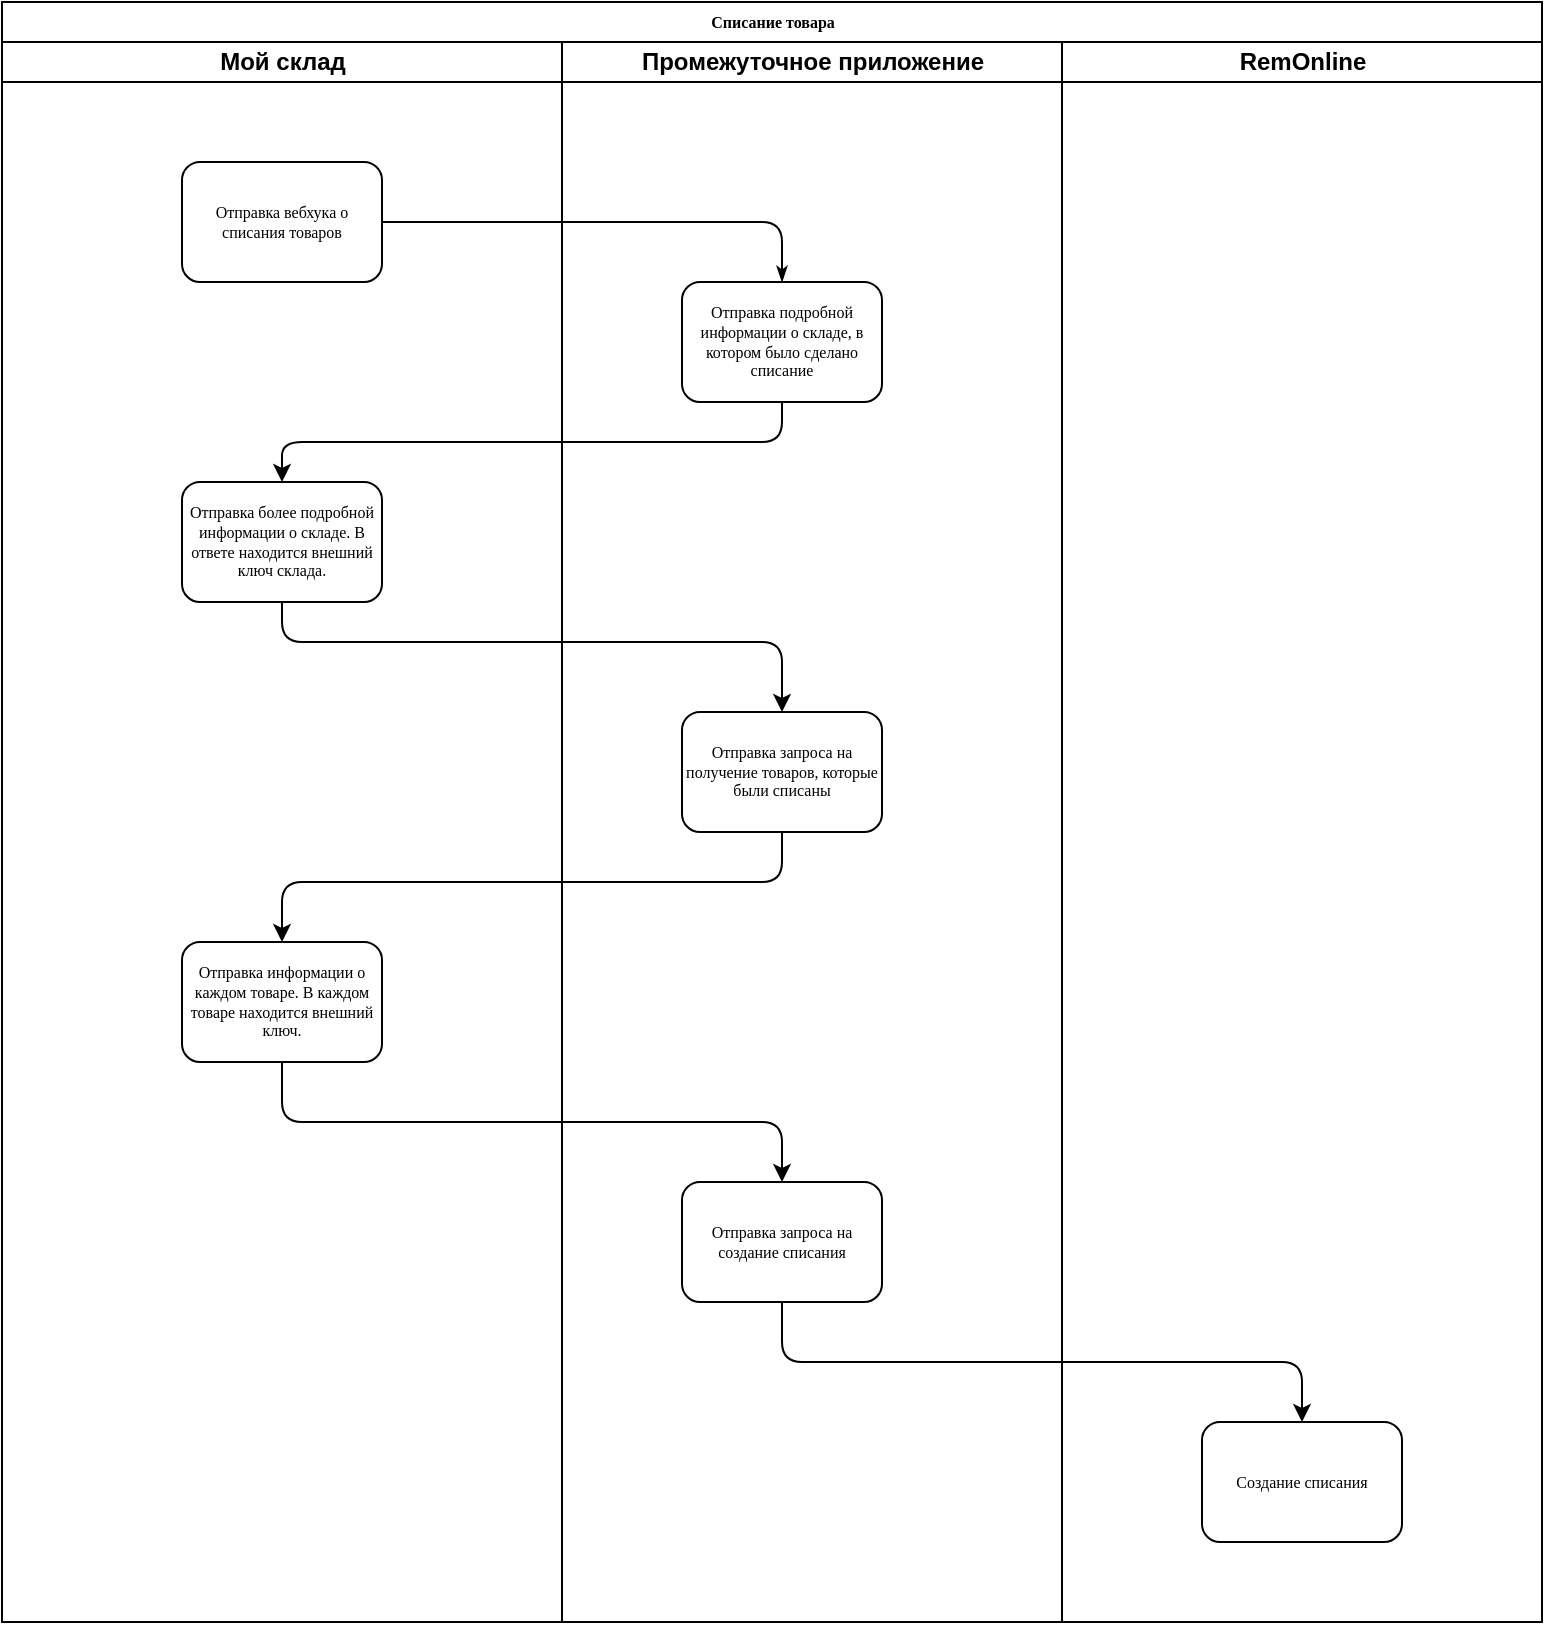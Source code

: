 <mxfile version="24.0.1" type="github">
  <diagram name="Page-1" id="74e2e168-ea6b-b213-b513-2b3c1d86103e">
    <mxGraphModel dx="1687" dy="931" grid="1" gridSize="10" guides="1" tooltips="1" connect="1" arrows="1" fold="1" page="1" pageScale="1" pageWidth="1100" pageHeight="850" background="none" math="0" shadow="0">
      <root>
        <mxCell id="0" />
        <mxCell id="1" parent="0" />
        <mxCell id="77e6c97f196da883-1" value="Списание товара" style="swimlane;html=1;childLayout=stackLayout;startSize=20;rounded=0;shadow=0;labelBackgroundColor=none;strokeWidth=1;fontFamily=Verdana;fontSize=8;align=center;" parent="1" vertex="1">
          <mxGeometry x="70" y="40" width="770" height="810" as="geometry" />
        </mxCell>
        <mxCell id="77e6c97f196da883-2" value="Мой склад" style="swimlane;html=1;startSize=20;" parent="77e6c97f196da883-1" vertex="1">
          <mxGeometry y="20" width="280" height="790" as="geometry" />
        </mxCell>
        <mxCell id="77e6c97f196da883-8" value="Отправка вебхука о списания товаров" style="rounded=1;whiteSpace=wrap;html=1;shadow=0;labelBackgroundColor=none;strokeWidth=1;fontFamily=Verdana;fontSize=8;align=center;" parent="77e6c97f196da883-2" vertex="1">
          <mxGeometry x="90" y="60" width="100" height="60" as="geometry" />
        </mxCell>
        <mxCell id="U5dfH9pMYH2o04o5G3TS-7" value="Отправка более подробной информации о складе. В ответе находится внешний ключ склада." style="rounded=1;whiteSpace=wrap;html=1;shadow=0;labelBackgroundColor=none;strokeWidth=1;fontFamily=Verdana;fontSize=8;align=center;" parent="77e6c97f196da883-2" vertex="1">
          <mxGeometry x="90" y="220" width="100" height="60" as="geometry" />
        </mxCell>
        <mxCell id="YJ_oUNHdkl-2pwGCTo_I-2" value="Отправка информации о каждом товаре. В каждом товаре находится внешний ключ." style="rounded=1;whiteSpace=wrap;html=1;shadow=0;labelBackgroundColor=none;strokeWidth=1;fontFamily=Verdana;fontSize=8;align=center;" vertex="1" parent="77e6c97f196da883-2">
          <mxGeometry x="90" y="450" width="100" height="60" as="geometry" />
        </mxCell>
        <mxCell id="77e6c97f196da883-26" style="edgeStyle=orthogonalEdgeStyle;rounded=1;html=1;labelBackgroundColor=none;startArrow=none;startFill=0;startSize=5;endArrow=classicThin;endFill=1;endSize=5;jettySize=auto;orthogonalLoop=1;strokeWidth=1;fontFamily=Verdana;fontSize=8;entryX=0.5;entryY=0;entryDx=0;entryDy=0;" parent="77e6c97f196da883-1" source="77e6c97f196da883-8" target="YJ_oUNHdkl-2pwGCTo_I-1" edge="1">
          <mxGeometry relative="1" as="geometry">
            <mxPoint x="490.0" y="190" as="targetPoint" />
          </mxGeometry>
        </mxCell>
        <mxCell id="77e6c97f196da883-3" value="Промежуточное приложение" style="swimlane;html=1;startSize=20;" parent="77e6c97f196da883-1" vertex="1">
          <mxGeometry x="280" y="20" width="250" height="790" as="geometry" />
        </mxCell>
        <mxCell id="77e6c97f196da883-10" value="Отправка запроса на получение товаров, которые были списаны" style="rounded=1;whiteSpace=wrap;html=1;shadow=0;labelBackgroundColor=none;strokeWidth=1;fontFamily=Verdana;fontSize=8;align=center;" parent="77e6c97f196da883-3" vertex="1">
          <mxGeometry x="60" y="335" width="100" height="60" as="geometry" />
        </mxCell>
        <mxCell id="YJ_oUNHdkl-2pwGCTo_I-1" value="Отправка подробной информации о складе, в котором было сделано списание" style="rounded=1;whiteSpace=wrap;html=1;shadow=0;labelBackgroundColor=none;strokeWidth=1;fontFamily=Verdana;fontSize=8;align=center;" vertex="1" parent="77e6c97f196da883-3">
          <mxGeometry x="60" y="120" width="100" height="60" as="geometry" />
        </mxCell>
        <mxCell id="YJ_oUNHdkl-2pwGCTo_I-4" value="Отправка запроса на создание списания" style="rounded=1;whiteSpace=wrap;html=1;shadow=0;labelBackgroundColor=none;strokeWidth=1;fontFamily=Verdana;fontSize=8;align=center;" vertex="1" parent="77e6c97f196da883-3">
          <mxGeometry x="60" y="570" width="100" height="60" as="geometry" />
        </mxCell>
        <mxCell id="77e6c97f196da883-4" value="RemOnline" style="swimlane;html=1;startSize=20;" parent="77e6c97f196da883-1" vertex="1">
          <mxGeometry x="530" y="20" width="240" height="790" as="geometry" />
        </mxCell>
        <mxCell id="YJ_oUNHdkl-2pwGCTo_I-6" value="Создание списания" style="rounded=1;whiteSpace=wrap;html=1;shadow=0;labelBackgroundColor=none;strokeWidth=1;fontFamily=Verdana;fontSize=8;align=center;" vertex="1" parent="77e6c97f196da883-4">
          <mxGeometry x="70" y="690" width="100" height="60" as="geometry" />
        </mxCell>
        <mxCell id="U5dfH9pMYH2o04o5G3TS-9" value="" style="endArrow=classic;html=1;rounded=1;exitX=0.5;exitY=1;exitDx=0;exitDy=0;entryX=0.5;entryY=0;entryDx=0;entryDy=0;edgeStyle=orthogonalEdgeStyle;curved=0;" parent="77e6c97f196da883-1" source="YJ_oUNHdkl-2pwGCTo_I-1" target="U5dfH9pMYH2o04o5G3TS-7" edge="1">
          <mxGeometry width="50" height="50" relative="1" as="geometry">
            <mxPoint x="490.0" y="250.0" as="sourcePoint" />
            <mxPoint x="450" y="400" as="targetPoint" />
            <Array as="points">
              <mxPoint x="390" y="220" />
              <mxPoint x="140" y="220" />
            </Array>
          </mxGeometry>
        </mxCell>
        <mxCell id="U5dfH9pMYH2o04o5G3TS-10" value="" style="endArrow=classic;html=1;rounded=1;exitX=0.5;exitY=1;exitDx=0;exitDy=0;entryX=0.5;entryY=0;entryDx=0;entryDy=0;edgeStyle=orthogonalEdgeStyle;curved=0;" parent="77e6c97f196da883-1" source="U5dfH9pMYH2o04o5G3TS-7" target="77e6c97f196da883-10" edge="1">
          <mxGeometry width="50" height="50" relative="1" as="geometry">
            <mxPoint x="370" y="490" as="sourcePoint" />
            <mxPoint x="420" y="440" as="targetPoint" />
            <Array as="points">
              <mxPoint x="140" y="320" />
              <mxPoint x="390" y="320" />
            </Array>
          </mxGeometry>
        </mxCell>
        <mxCell id="YJ_oUNHdkl-2pwGCTo_I-3" value="" style="endArrow=classic;html=1;rounded=1;exitX=0.5;exitY=1;exitDx=0;exitDy=0;entryX=0.5;entryY=0;entryDx=0;entryDy=0;edgeStyle=orthogonalEdgeStyle;curved=0;" edge="1" parent="77e6c97f196da883-1" source="77e6c97f196da883-10" target="YJ_oUNHdkl-2pwGCTo_I-2">
          <mxGeometry width="50" height="50" relative="1" as="geometry">
            <mxPoint x="380" y="550" as="sourcePoint" />
            <mxPoint x="430" y="500" as="targetPoint" />
            <Array as="points">
              <mxPoint x="390" y="440" />
              <mxPoint x="140" y="440" />
            </Array>
          </mxGeometry>
        </mxCell>
        <mxCell id="YJ_oUNHdkl-2pwGCTo_I-5" value="" style="endArrow=classic;html=1;rounded=1;exitX=0.5;exitY=1;exitDx=0;exitDy=0;entryX=0.5;entryY=0;entryDx=0;entryDy=0;edgeStyle=orthogonalEdgeStyle;curved=0;" edge="1" parent="77e6c97f196da883-1" source="YJ_oUNHdkl-2pwGCTo_I-2" target="YJ_oUNHdkl-2pwGCTo_I-4">
          <mxGeometry width="50" height="50" relative="1" as="geometry">
            <mxPoint x="150" y="700" as="sourcePoint" />
            <mxPoint x="200" y="650" as="targetPoint" />
            <Array as="points">
              <mxPoint x="140" y="560" />
              <mxPoint x="390" y="560" />
            </Array>
          </mxGeometry>
        </mxCell>
        <mxCell id="YJ_oUNHdkl-2pwGCTo_I-7" value="" style="endArrow=classic;html=1;rounded=1;exitX=0.5;exitY=1;exitDx=0;exitDy=0;entryX=0.5;entryY=0;entryDx=0;entryDy=0;edgeStyle=orthogonalEdgeStyle;curved=0;" edge="1" parent="77e6c97f196da883-1" source="YJ_oUNHdkl-2pwGCTo_I-4" target="YJ_oUNHdkl-2pwGCTo_I-6">
          <mxGeometry width="50" height="50" relative="1" as="geometry">
            <mxPoint x="730" y="590" as="sourcePoint" />
            <mxPoint x="780" y="540" as="targetPoint" />
            <Array as="points">
              <mxPoint x="390" y="680" />
              <mxPoint x="650" y="680" />
            </Array>
          </mxGeometry>
        </mxCell>
      </root>
    </mxGraphModel>
  </diagram>
</mxfile>

